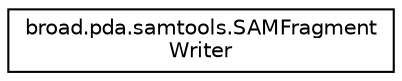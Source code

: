 digraph "Graphical Class Hierarchy"
{
  edge [fontname="Helvetica",fontsize="10",labelfontname="Helvetica",labelfontsize="10"];
  node [fontname="Helvetica",fontsize="10",shape=record];
  rankdir="LR";
  Node1 [label="broad.pda.samtools.SAMFragment\lWriter",height=0.2,width=0.4,color="black", fillcolor="white", style="filled",URL="$classbroad_1_1pda_1_1samtools_1_1_s_a_m_fragment_writer.html"];
}
